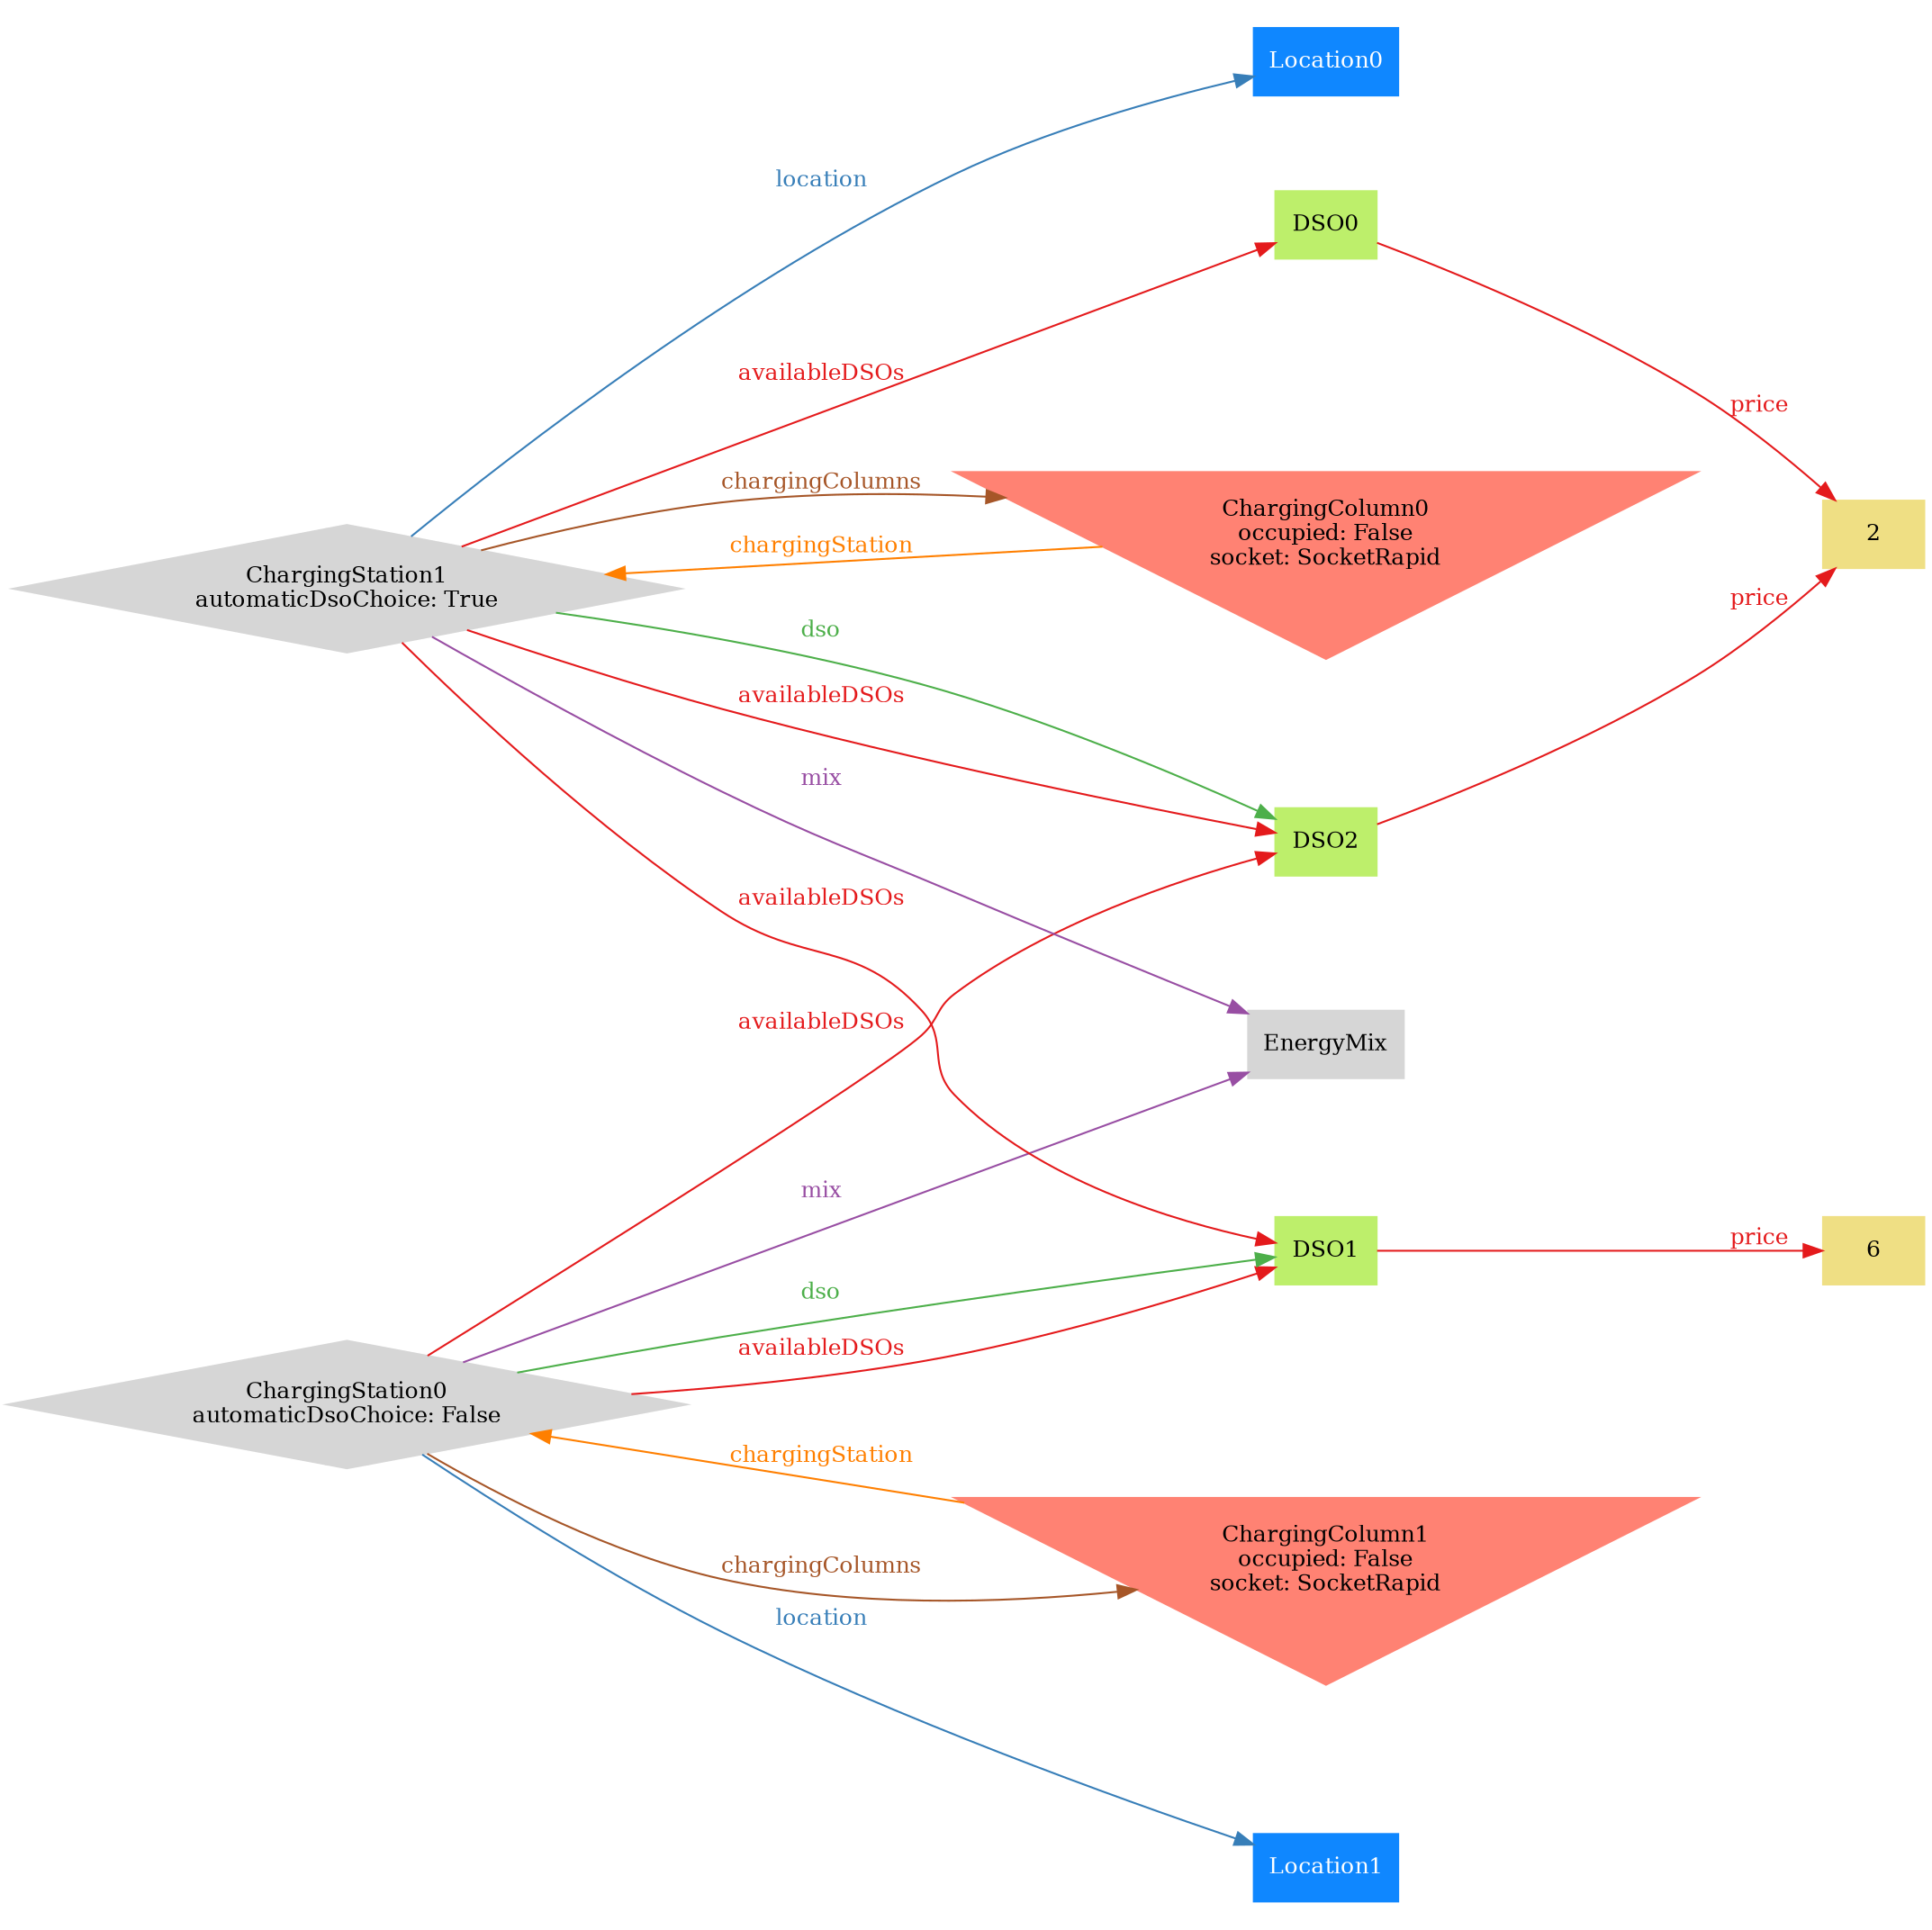 digraph "autoDSO" {
    ratio="1";
    graph [fontsize=12]
    node [fontsize=12]
    edge [fontsize=12]
    rankdir=LR;
    "N12" -> "N2" [uuid = "<ChargingStation0, DSO1>", color = "#e41a1c", fontcolor = "#e41a1c", style = "solid", label = "availableDSOs", dir = "forward", weight = "1"]
    "N12" -> "N4" [uuid = "<ChargingStation0, DSO2>", color = "#e41a1c", fontcolor = "#e41a1c", style = "solid", label = "availableDSOs", dir = "forward", weight = "1"]
    "N11" -> "N5" [uuid = "<ChargingStation1, DSO0>", color = "#e41a1c", fontcolor = "#e41a1c", style = "solid", label = "availableDSOs", dir = "forward", weight = "1"]
    "N11" -> "N2" [uuid = "<ChargingStation1, DSO1>", color = "#e41a1c", fontcolor = "#e41a1c", style = "solid", label = "availableDSOs", dir = "forward", weight = "1"]
    "N11" -> "N4" [uuid = "<ChargingStation1, DSO2>", color = "#e41a1c", fontcolor = "#e41a1c", style = "solid", label = "availableDSOs", dir = "forward", weight = "1"]
    "N12" -> "N9" [uuid = "<ChargingStation0, ChargingColumn1>", color = "#a65628", fontcolor = "#a65628", style = "solid", label = "chargingColumns", dir = "forward", weight = "1"]
    "N11" -> "N10" [uuid = "<ChargingStation1, ChargingColumn0>", color = "#a65628", fontcolor = "#a65628", style = "solid", label = "chargingColumns", dir = "forward", weight = "1"]
    "N11" -> "N10" [uuid = "<ChargingColumn0, ChargingStation1>", color = "#ff7f00", fontcolor = "#ff7f00", style = "solid", label = "chargingStation", dir = "back", weight = "1"]
    "N12" -> "N9" [uuid = "<ChargingColumn1, ChargingStation0>", color = "#ff7f00", fontcolor = "#ff7f00", style = "solid", label = "chargingStation", dir = "back", weight = "1"]
    "N12" -> "N2" [uuid = "<ChargingStation0, DSO1>", color = "#4daf4a", fontcolor = "#4daf4a", style = "solid", label = "dso", dir = "forward", weight = "1"]
    "N11" -> "N4" [uuid = "<ChargingStation1, DSO2>", color = "#4daf4a", fontcolor = "#4daf4a", style = "solid", label = "dso", dir = "forward", weight = "1"]
    "N12" -> "N8" [uuid = "<ChargingStation0, Location1>", color = "#377eb8", fontcolor = "#377eb8", style = "solid", label = "location", dir = "forward", weight = "1"]
    "N11" -> "N7" [uuid = "<ChargingStation1, Location0>", color = "#377eb8", fontcolor = "#377eb8", style = "solid", label = "location", dir = "forward", weight = "1"]
    "N12" -> "N6" [uuid = "<ChargingStation0, EnergyMix>", color = "#984ea3", fontcolor = "#984ea3", style = "solid", label = "mix", dir = "forward", weight = "1"]
    "N11" -> "N6" [uuid = "<ChargingStation1, EnergyMix>", color = "#984ea3", fontcolor = "#984ea3", style = "solid", label = "mix", dir = "forward", weight = "1"]
    "N5" -> "N3" [uuid = "<DSO0, 2>", color = "#e41a1c", fontcolor = "#e41a1c", style = "solid", label = "price", dir = "forward", weight = "1"]
    "N2" -> "N1" [uuid = "<DSO1, 6>", color = "#e41a1c", fontcolor = "#e41a1c", style = "solid", label = "price", dir = "forward", weight = "1"]
    "N4" -> "N3" [uuid = "<DSO2, 2>", color = "#e41a1c", fontcolor = "#e41a1c", style = "solid", label = "price", dir = "forward", weight = "1"]
    "N1" [uuid="6", label="6", color="#efdf84", fontcolor = "#000000", shape = "box", style = "filled, solid"]
    "N2" [uuid="DSO1", label="DSO1", color="#bdef6b", fontcolor = "#000000", shape = "box", style = "filled, solid"]
    "N3" [uuid="2", label="2", color="#efdf84", fontcolor = "#000000", shape = "box", style = "filled, solid"]
    "N4" [uuid="DSO2", label="DSO2", color="#bdef6b", fontcolor = "#000000", shape = "box", style = "filled, solid"]
    "N5" [uuid="DSO0", label="DSO0", color="#bdef6b", fontcolor = "#000000", shape = "box", style = "filled, solid"]
    "N6" [uuid="EnergyMix", label="EnergyMix", color="#d6d6d6", fontcolor = "#000000", shape = "box", style = "filled, solid"]
    "N7" [uuid="Location0", label="Location0", color="#0f87ff", fontcolor = "#ffffff", shape = "box", style = "filled, solid"]
    "N8" [uuid="Location1", label="Location1", color="#0f87ff", fontcolor = "#ffffff", shape = "box", style = "filled, solid"]
    "N9" [uuid="ChargingColumn1", label="ChargingColumn1\noccupied: False\nsocket: SocketRapid", color="#ff8273", fontcolor = "#000000", shape = "invtriangle", style = "filled, solid"]
    "N10" [uuid="ChargingColumn0", label="ChargingColumn0\noccupied: False\nsocket: SocketRapid", color="#ff8273", fontcolor = "#000000", shape = "invtriangle", style = "filled, solid"]
    "N11" [uuid="ChargingStation1", label="ChargingStation1\nautomaticDsoChoice: True", color="#d6d6d6", fontcolor = "#000000", shape = "Mdiamond", style = "filled, solid"]
    "N12" [uuid="ChargingStation0", label="ChargingStation0\nautomaticDsoChoice: False", color="#d6d6d6", fontcolor = "#000000", shape = "Mdiamond", style = "filled, solid"]
}
